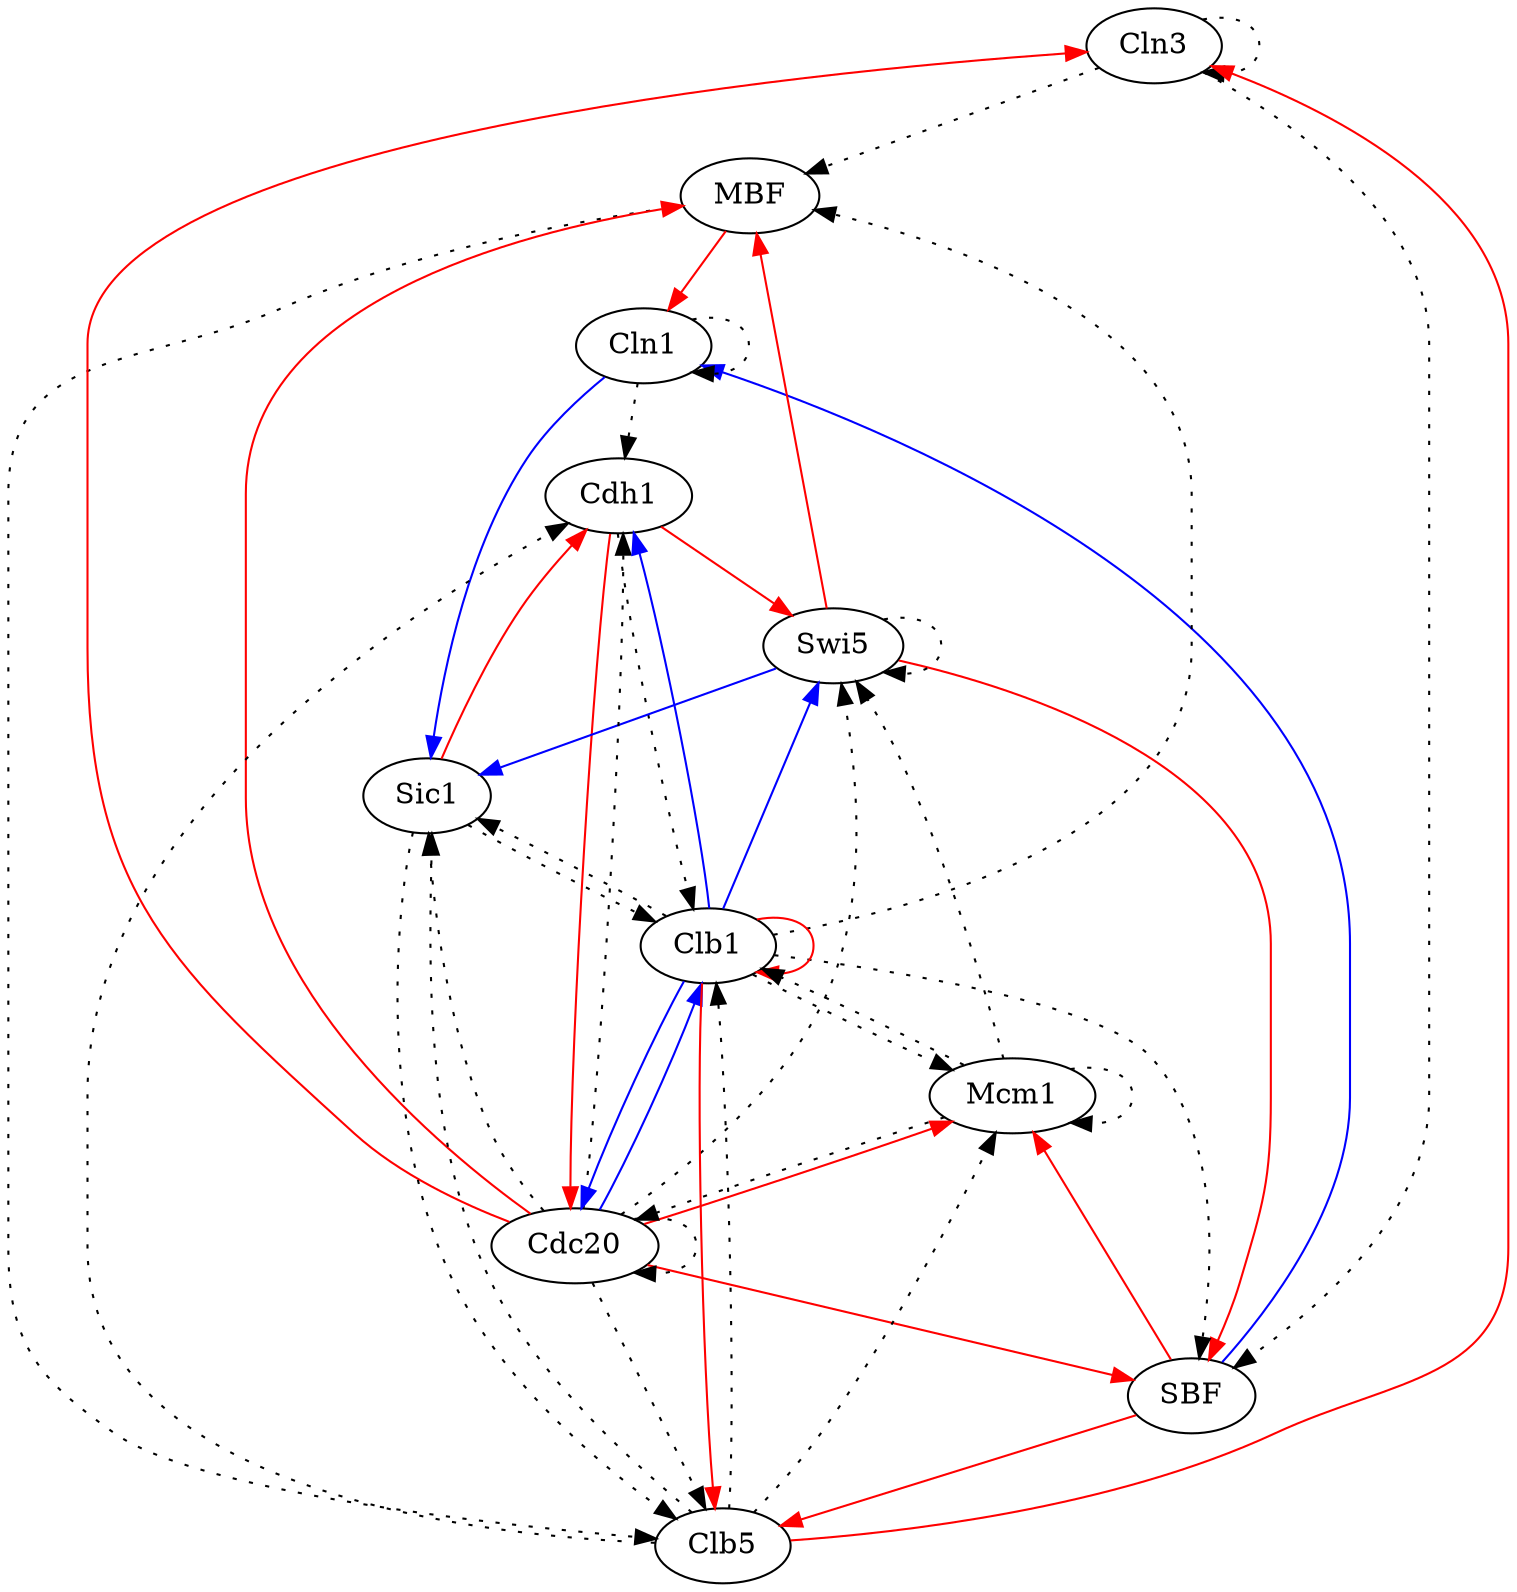 // Grafos-Spellman11
digraph {
	YAL040C [label=Cln3]
	YDL056W [label=MBF]
	YER111C [label=SBF]
	YMR199W [label=Cln1]
	YGL003C [label=Cdh1]
	YDR146C [label=Swi5]
	YGL116W [label=Cdc20]
	YPR120C [label=Clb5]
	YLR079W [label=Sic1]
	YGR108W [label=Clb1]
	YMR043W [label=Mcm1]
	YAL040C -> YAL040C [style=dotted]
	YAL040C -> YDL056W [style=dotted]
	YAL040C -> YER111C [style=dotted]
	YDL056W -> YMR199W [color=red]
	YDL056W -> YPR120C [style=dotted]
	YER111C -> YMR199W [color=blue]
	YER111C -> YPR120C [color=red]
	YER111C -> YMR043W [color=red]
	YMR199W -> YMR199W [style=dotted]
	YMR199W -> YGL003C [style=dotted]
	YMR199W -> YLR079W [color=blue]
	YGL003C -> YDR146C [color=red]
	YGL003C -> YGL116W [color=red]
	YGL003C -> YGR108W [style=dotted]
	YDR146C -> YDL056W [color=red]
	YDR146C -> YER111C [color=red]
	YDR146C -> YDR146C [style=dotted]
	YDR146C -> YLR079W [color=blue]
	YGL116W -> YAL040C [color=red]
	YGL116W -> YDL056W [color=red]
	YGL116W -> YER111C [color=red]
	YGL116W -> YGL003C [style=dotted]
	YGL116W -> YDR146C [style=dotted]
	YGL116W -> YGL116W [style=dotted]
	YGL116W -> YPR120C [style=dotted]
	YGL116W -> YLR079W [style=dotted]
	YGL116W -> YGR108W [color=blue]
	YGL116W -> YMR043W [color=red]
	YPR120C -> YAL040C [color=red]
	YPR120C -> YGL003C [style=dotted]
	YPR120C -> YLR079W [style=dotted]
	YPR120C -> YGR108W [style=dotted]
	YPR120C -> YMR043W [style=dotted]
	YLR079W -> YGL003C [color=red]
	YLR079W -> YPR120C [style=dotted]
	YLR079W -> YGR108W [style=dotted]
	YGR108W -> YDL056W [style=dotted]
	YGR108W -> YER111C [style=dotted]
	YGR108W -> YGL003C [color=blue]
	YGR108W -> YDR146C [color=blue]
	YGR108W -> YGL116W [color=blue]
	YGR108W -> YPR120C [color=red]
	YGR108W -> YLR079W [style=dotted]
	YGR108W -> YGR108W [color=red]
	YGR108W -> YMR043W [style=dotted]
	YMR043W -> YDR146C [style=dotted]
	YMR043W -> YGL116W [style=dotted]
	YMR043W -> YGR108W [style=dotted]
	YMR043W -> YMR043W [style=dotted]
}
